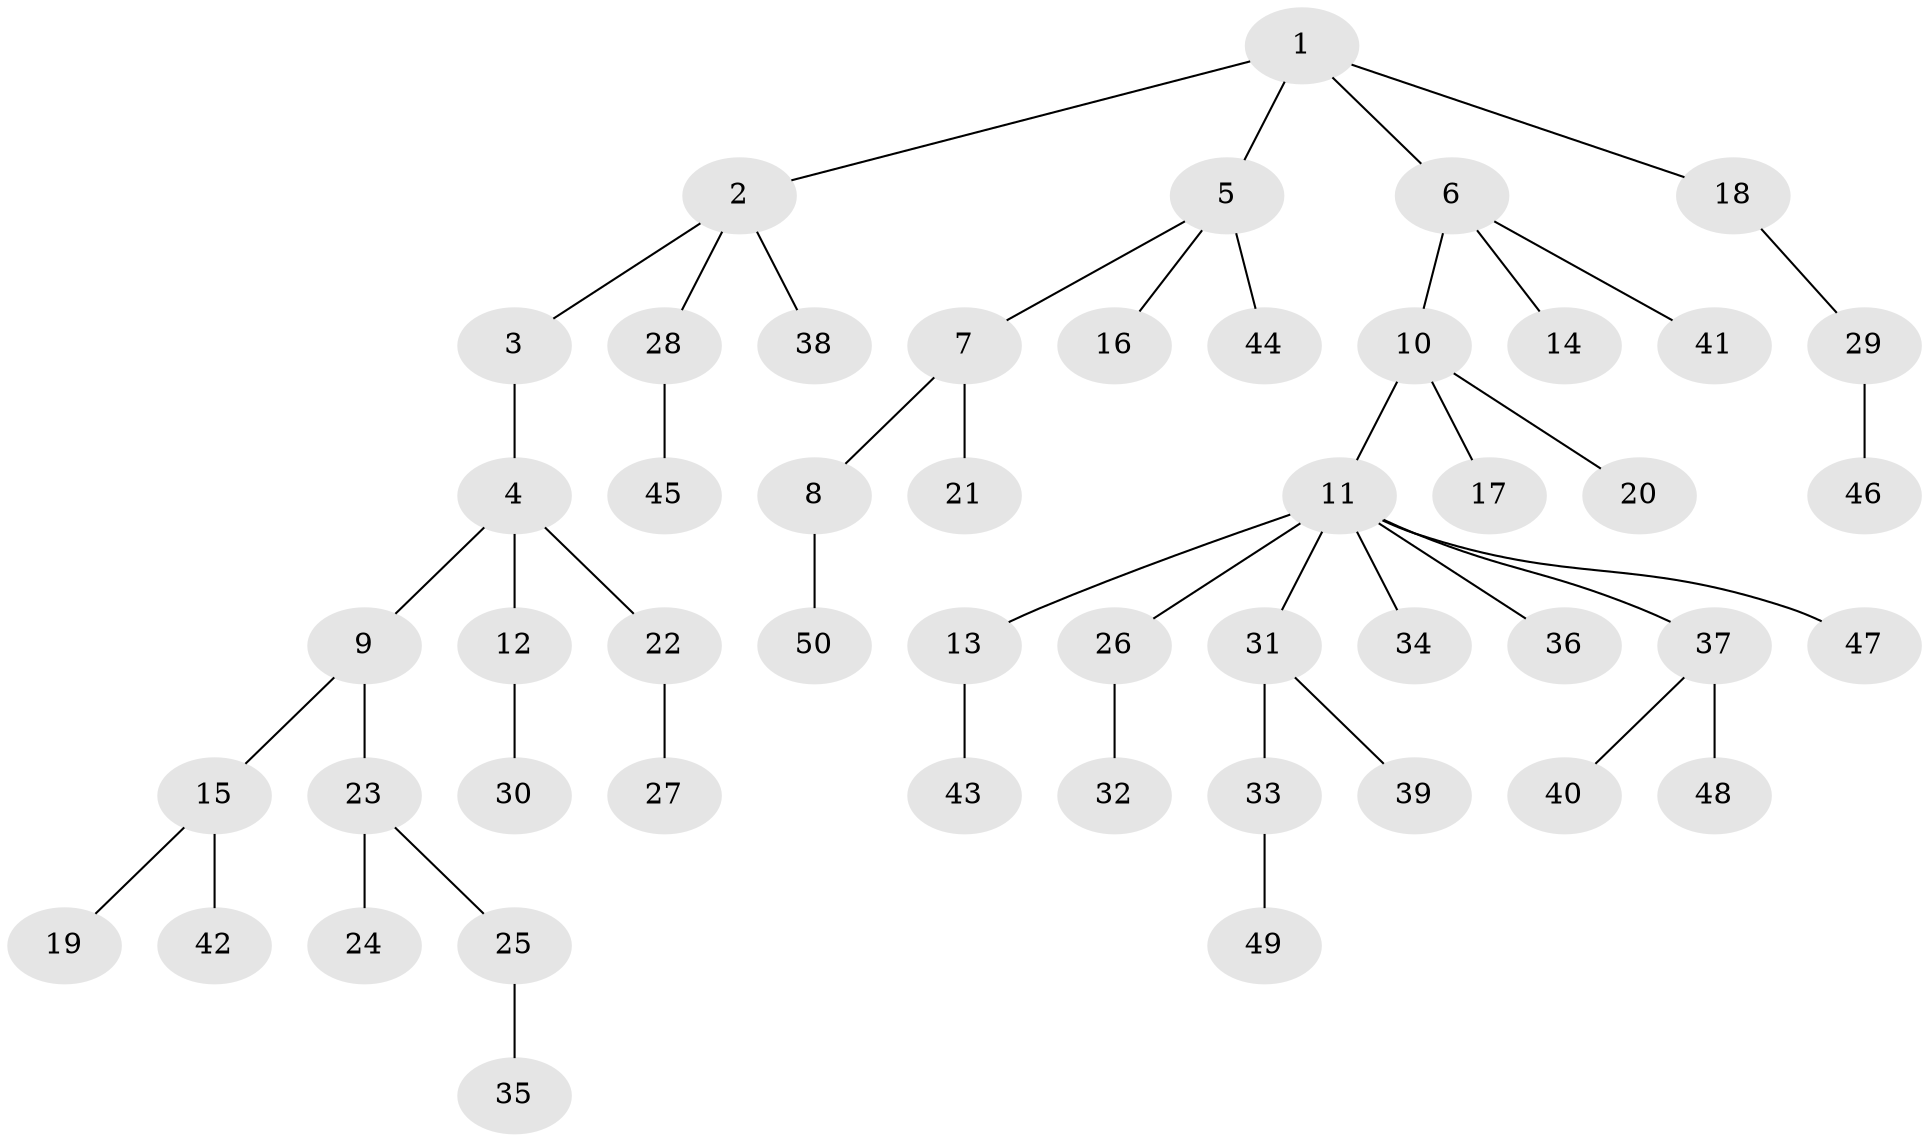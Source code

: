 // Generated by graph-tools (version 1.1) at 2025/50/03/09/25 03:50:21]
// undirected, 50 vertices, 49 edges
graph export_dot {
graph [start="1"]
  node [color=gray90,style=filled];
  1;
  2;
  3;
  4;
  5;
  6;
  7;
  8;
  9;
  10;
  11;
  12;
  13;
  14;
  15;
  16;
  17;
  18;
  19;
  20;
  21;
  22;
  23;
  24;
  25;
  26;
  27;
  28;
  29;
  30;
  31;
  32;
  33;
  34;
  35;
  36;
  37;
  38;
  39;
  40;
  41;
  42;
  43;
  44;
  45;
  46;
  47;
  48;
  49;
  50;
  1 -- 2;
  1 -- 5;
  1 -- 6;
  1 -- 18;
  2 -- 3;
  2 -- 28;
  2 -- 38;
  3 -- 4;
  4 -- 9;
  4 -- 12;
  4 -- 22;
  5 -- 7;
  5 -- 16;
  5 -- 44;
  6 -- 10;
  6 -- 14;
  6 -- 41;
  7 -- 8;
  7 -- 21;
  8 -- 50;
  9 -- 15;
  9 -- 23;
  10 -- 11;
  10 -- 17;
  10 -- 20;
  11 -- 13;
  11 -- 26;
  11 -- 31;
  11 -- 34;
  11 -- 36;
  11 -- 37;
  11 -- 47;
  12 -- 30;
  13 -- 43;
  15 -- 19;
  15 -- 42;
  18 -- 29;
  22 -- 27;
  23 -- 24;
  23 -- 25;
  25 -- 35;
  26 -- 32;
  28 -- 45;
  29 -- 46;
  31 -- 33;
  31 -- 39;
  33 -- 49;
  37 -- 40;
  37 -- 48;
}
